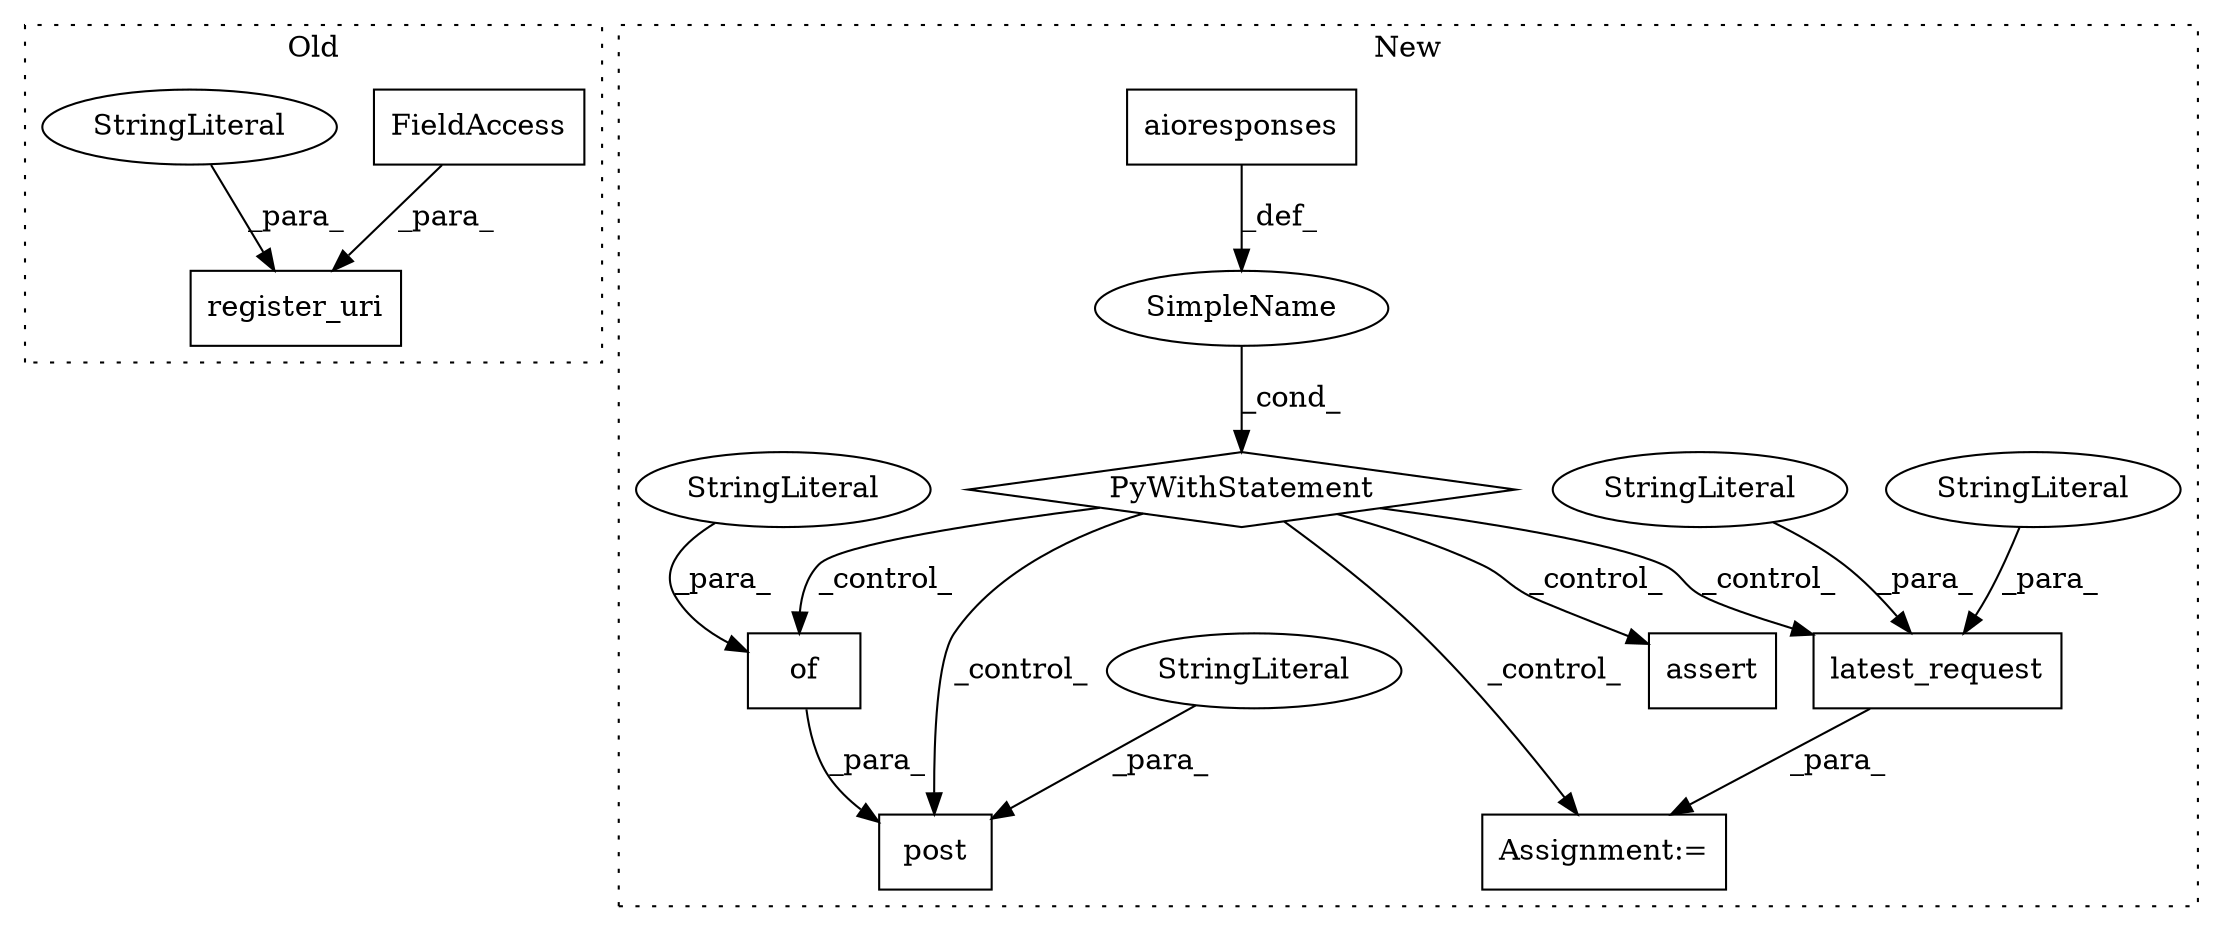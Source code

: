 digraph G {
subgraph cluster0 {
1 [label="register_uri" a="32" s="2377,2435" l="13,1" shape="box"];
6 [label="FieldAccess" a="22" s="2390" l="14" shape="box"];
11 [label="StringLiteral" a="45" s="2405" l="23" shape="ellipse"];
label = "Old";
style="dotted";
}
subgraph cluster1 {
2 [label="latest_request" a="32" s="2717,2796" l="15,1" shape="box"];
3 [label="SimpleName" a="42" s="" l="" shape="ellipse"];
4 [label="PyWithStatement" a="104" s="2253,2277" l="10,2" shape="diamond"];
5 [label="aioresponses" a="32" s="2263" l="14" shape="box"];
7 [label="assert" a="6" s="3018" l="7" shape="box"];
8 [label="StringLiteral" a="45" s="2739" l="6" shape="ellipse"];
9 [label="Assignment:=" a="7" s="2716" l="1" shape="box"];
10 [label="post" a="32" s="2509,2591" l="5,1" shape="box"];
12 [label="StringLiteral" a="45" s="2746" l="50" shape="ellipse"];
13 [label="StringLiteral" a="45" s="2514" l="50" shape="ellipse"];
14 [label="of" a="32" s="2569,2581" l="3,1" shape="box"];
15 [label="StringLiteral" a="45" s="2572" l="4" shape="ellipse"];
label = "New";
style="dotted";
}
2 -> 9 [label="_para_"];
3 -> 4 [label="_cond_"];
4 -> 7 [label="_control_"];
4 -> 10 [label="_control_"];
4 -> 2 [label="_control_"];
4 -> 14 [label="_control_"];
4 -> 9 [label="_control_"];
5 -> 3 [label="_def_"];
6 -> 1 [label="_para_"];
8 -> 2 [label="_para_"];
11 -> 1 [label="_para_"];
12 -> 2 [label="_para_"];
13 -> 10 [label="_para_"];
14 -> 10 [label="_para_"];
15 -> 14 [label="_para_"];
}